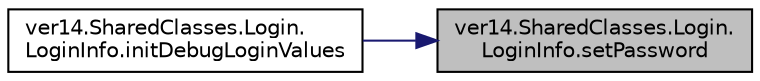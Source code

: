 digraph "ver14.SharedClasses.Login.LoginInfo.setPassword"
{
 // LATEX_PDF_SIZE
  edge [fontname="Helvetica",fontsize="10",labelfontname="Helvetica",labelfontsize="10"];
  node [fontname="Helvetica",fontsize="10",shape=record];
  rankdir="RL";
  Node1 [label="ver14.SharedClasses.Login.\lLoginInfo.setPassword",height=0.2,width=0.4,color="black", fillcolor="grey75", style="filled", fontcolor="black",tooltip=" "];
  Node1 -> Node2 [dir="back",color="midnightblue",fontsize="10",style="solid"];
  Node2 [label="ver14.SharedClasses.Login.\lLoginInfo.initDebugLoginValues",height=0.2,width=0.4,color="black", fillcolor="white", style="filled",URL="$classver14_1_1_shared_classes_1_1_login_1_1_login_info.html#a8db22502d65201eb3d3b6e1099b13817",tooltip=" "];
}
